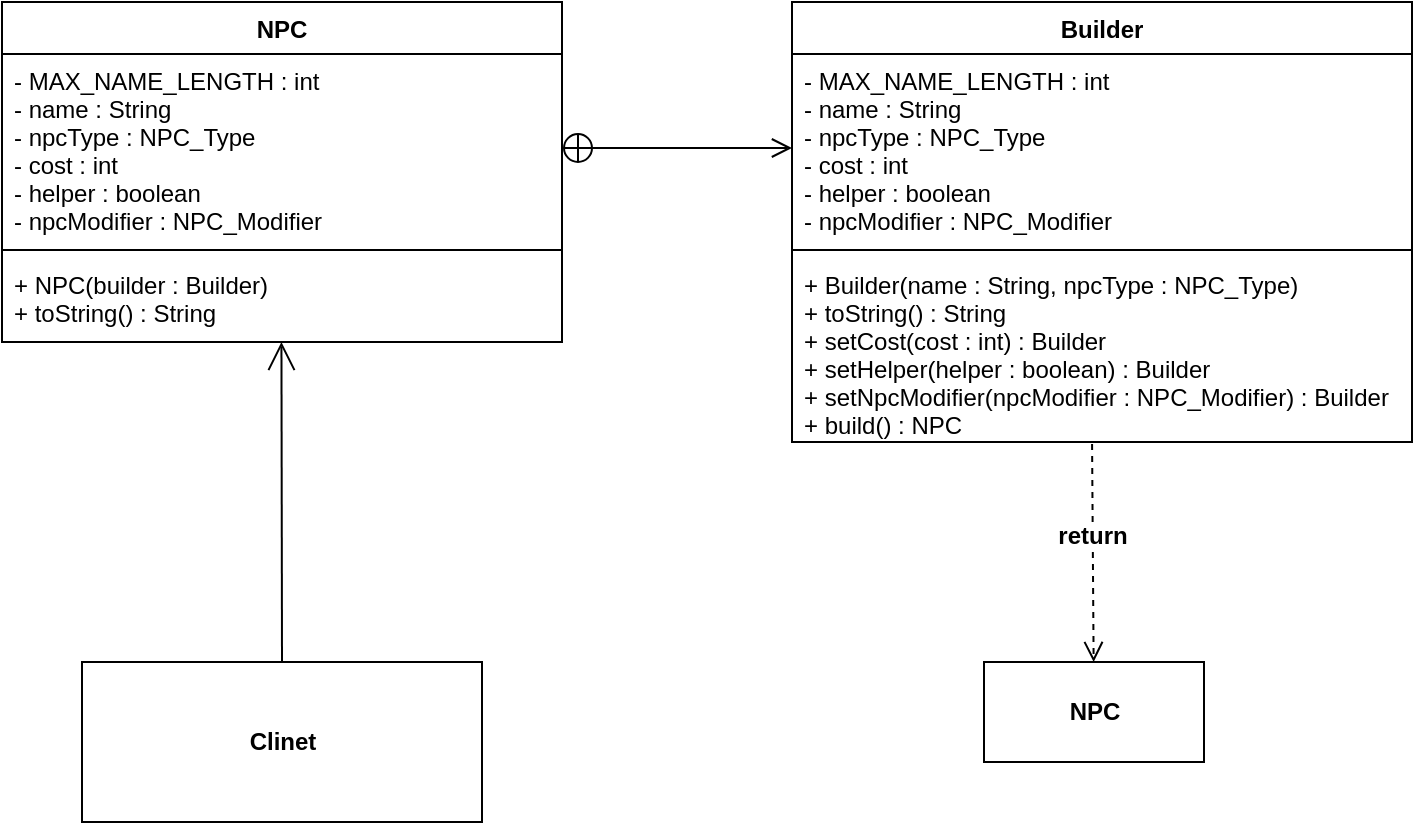 <mxfile version="20.2.4" type="github">
  <diagram id="C5RBs43oDa-KdzZeNtuy" name="Page-1">
    <mxGraphModel dx="1524" dy="843" grid="1" gridSize="10" guides="1" tooltips="1" connect="1" arrows="1" fold="1" page="1" pageScale="1" pageWidth="1169" pageHeight="1654" math="0" shadow="0">
      <root>
        <mxCell id="WIyWlLk6GJQsqaUBKTNV-0" />
        <mxCell id="WIyWlLk6GJQsqaUBKTNV-1" parent="WIyWlLk6GJQsqaUBKTNV-0" />
        <mxCell id="djrvqwV3GkMXhkwhTUTi-0" value="NPC" style="swimlane;fontStyle=1;align=center;verticalAlign=top;childLayout=stackLayout;horizontal=1;startSize=26;horizontalStack=0;resizeParent=1;resizeParentMax=0;resizeLast=0;collapsible=1;marginBottom=0;" vertex="1" parent="WIyWlLk6GJQsqaUBKTNV-1">
          <mxGeometry x="335" y="70" width="280" height="170" as="geometry" />
        </mxCell>
        <mxCell id="djrvqwV3GkMXhkwhTUTi-1" value="- MAX_NAME_LENGTH : int&#xa;- name : String&#xa;- npcType : NPC_Type&#xa;- cost : int&#xa;- helper : boolean&#xa;- npcModifier : NPC_Modifier " style="text;strokeColor=none;fillColor=none;align=left;verticalAlign=top;spacingLeft=4;spacingRight=4;overflow=hidden;rotatable=0;points=[[0,0.5],[1,0.5]];portConstraint=eastwest;" vertex="1" parent="djrvqwV3GkMXhkwhTUTi-0">
          <mxGeometry y="26" width="280" height="94" as="geometry" />
        </mxCell>
        <mxCell id="djrvqwV3GkMXhkwhTUTi-2" value="" style="line;strokeWidth=1;fillColor=none;align=left;verticalAlign=middle;spacingTop=-1;spacingLeft=3;spacingRight=3;rotatable=0;labelPosition=right;points=[];portConstraint=eastwest;" vertex="1" parent="djrvqwV3GkMXhkwhTUTi-0">
          <mxGeometry y="120" width="280" height="8" as="geometry" />
        </mxCell>
        <mxCell id="djrvqwV3GkMXhkwhTUTi-3" value="+ NPC(builder : Builder)&#xa;+ toString() : String" style="text;strokeColor=none;fillColor=none;align=left;verticalAlign=top;spacingLeft=4;spacingRight=4;overflow=hidden;rotatable=0;points=[[0,0.5],[1,0.5]];portConstraint=eastwest;" vertex="1" parent="djrvqwV3GkMXhkwhTUTi-0">
          <mxGeometry y="128" width="280" height="42" as="geometry" />
        </mxCell>
        <mxCell id="djrvqwV3GkMXhkwhTUTi-4" value="Builder" style="swimlane;fontStyle=1;align=center;verticalAlign=top;childLayout=stackLayout;horizontal=1;startSize=26;horizontalStack=0;resizeParent=1;resizeParentMax=0;resizeLast=0;collapsible=1;marginBottom=0;" vertex="1" parent="WIyWlLk6GJQsqaUBKTNV-1">
          <mxGeometry x="730" y="70" width="310" height="220" as="geometry" />
        </mxCell>
        <mxCell id="djrvqwV3GkMXhkwhTUTi-5" value="- MAX_NAME_LENGTH : int&#xa;- name : String&#xa;- npcType : NPC_Type&#xa;- cost : int&#xa;- helper : boolean&#xa;- npcModifier : NPC_Modifier " style="text;strokeColor=none;fillColor=none;align=left;verticalAlign=top;spacingLeft=4;spacingRight=4;overflow=hidden;rotatable=0;points=[[0,0.5],[1,0.5]];portConstraint=eastwest;" vertex="1" parent="djrvqwV3GkMXhkwhTUTi-4">
          <mxGeometry y="26" width="310" height="94" as="geometry" />
        </mxCell>
        <mxCell id="djrvqwV3GkMXhkwhTUTi-6" value="" style="line;strokeWidth=1;fillColor=none;align=left;verticalAlign=middle;spacingTop=-1;spacingLeft=3;spacingRight=3;rotatable=0;labelPosition=right;points=[];portConstraint=eastwest;" vertex="1" parent="djrvqwV3GkMXhkwhTUTi-4">
          <mxGeometry y="120" width="310" height="8" as="geometry" />
        </mxCell>
        <mxCell id="djrvqwV3GkMXhkwhTUTi-7" value="+ Builder(name : String, npcType : NPC_Type)&#xa;+ toString() : String&#xa;+ setCost(cost : int) : Builder&#xa;+ setHelper(helper : boolean) : Builder&#xa;+ setNpcModifier(npcModifier : NPC_Modifier) : Builder&#xa;+ build() : NPC" style="text;strokeColor=none;fillColor=none;align=left;verticalAlign=top;spacingLeft=4;spacingRight=4;overflow=hidden;rotatable=0;points=[[0,0.5],[1,0.5]];portConstraint=eastwest;" vertex="1" parent="djrvqwV3GkMXhkwhTUTi-4">
          <mxGeometry y="128" width="310" height="92" as="geometry" />
        </mxCell>
        <mxCell id="djrvqwV3GkMXhkwhTUTi-8" value="" style="endArrow=open;startArrow=circlePlus;endFill=0;startFill=0;endSize=8;html=1;rounded=0;exitX=1;exitY=0.5;exitDx=0;exitDy=0;entryX=0;entryY=0.5;entryDx=0;entryDy=0;" edge="1" parent="WIyWlLk6GJQsqaUBKTNV-1" source="djrvqwV3GkMXhkwhTUTi-1" target="djrvqwV3GkMXhkwhTUTi-5">
          <mxGeometry width="160" relative="1" as="geometry">
            <mxPoint x="480" y="430" as="sourcePoint" />
            <mxPoint x="640" y="430" as="targetPoint" />
          </mxGeometry>
        </mxCell>
        <mxCell id="djrvqwV3GkMXhkwhTUTi-9" value="&lt;b&gt;Clinet&lt;/b&gt;" style="html=1;" vertex="1" parent="WIyWlLk6GJQsqaUBKTNV-1">
          <mxGeometry x="375" y="400" width="200" height="80" as="geometry" />
        </mxCell>
        <mxCell id="djrvqwV3GkMXhkwhTUTi-10" value="" style="endArrow=open;endFill=1;endSize=12;html=1;rounded=0;exitX=0.5;exitY=0;exitDx=0;exitDy=0;entryX=0.499;entryY=0.999;entryDx=0;entryDy=0;entryPerimeter=0;" edge="1" parent="WIyWlLk6GJQsqaUBKTNV-1" source="djrvqwV3GkMXhkwhTUTi-9" target="djrvqwV3GkMXhkwhTUTi-3">
          <mxGeometry width="160" relative="1" as="geometry">
            <mxPoint x="280" y="330" as="sourcePoint" />
            <mxPoint x="480" y="250" as="targetPoint" />
          </mxGeometry>
        </mxCell>
        <mxCell id="djrvqwV3GkMXhkwhTUTi-11" value="return" style="html=1;verticalAlign=bottom;endArrow=open;dashed=1;endSize=8;rounded=0;exitX=0.484;exitY=1.011;exitDx=0;exitDy=0;exitPerimeter=0;fontSize=12;fontStyle=1" edge="1" parent="WIyWlLk6GJQsqaUBKTNV-1" source="djrvqwV3GkMXhkwhTUTi-7" target="djrvqwV3GkMXhkwhTUTi-12">
          <mxGeometry x="0.009" relative="1" as="geometry">
            <mxPoint x="770" y="370" as="sourcePoint" />
            <mxPoint x="880" y="480" as="targetPoint" />
            <Array as="points" />
            <mxPoint as="offset" />
          </mxGeometry>
        </mxCell>
        <mxCell id="djrvqwV3GkMXhkwhTUTi-12" value="&lt;b&gt;NPC&lt;/b&gt;" style="html=1;fontSize=12;" vertex="1" parent="WIyWlLk6GJQsqaUBKTNV-1">
          <mxGeometry x="826" y="400" width="110" height="50" as="geometry" />
        </mxCell>
      </root>
    </mxGraphModel>
  </diagram>
</mxfile>

